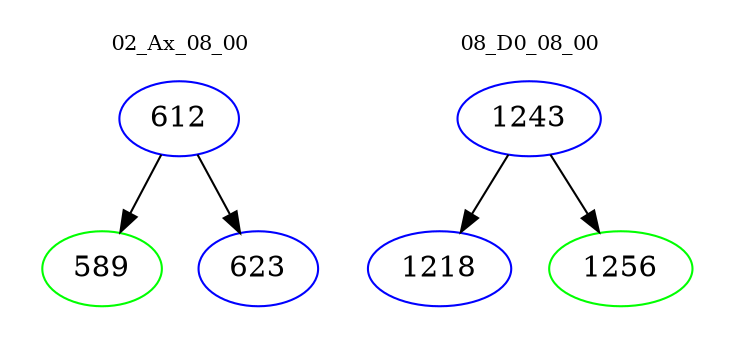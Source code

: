 digraph{
subgraph cluster_0 {
color = white
label = "02_Ax_08_00";
fontsize=10;
T0_612 [label="612", color="blue"]
T0_612 -> T0_589 [color="black"]
T0_589 [label="589", color="green"]
T0_612 -> T0_623 [color="black"]
T0_623 [label="623", color="blue"]
}
subgraph cluster_1 {
color = white
label = "08_D0_08_00";
fontsize=10;
T1_1243 [label="1243", color="blue"]
T1_1243 -> T1_1218 [color="black"]
T1_1218 [label="1218", color="blue"]
T1_1243 -> T1_1256 [color="black"]
T1_1256 [label="1256", color="green"]
}
}
